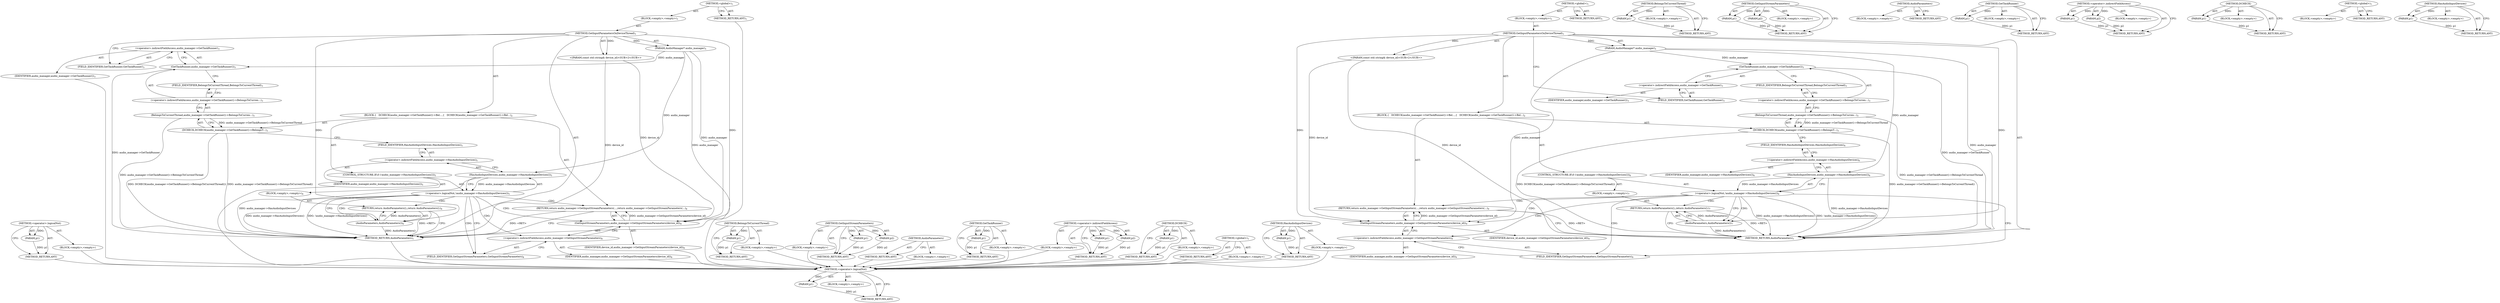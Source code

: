 digraph "HasAudioInputDevices" {
vulnerable_73 [label=<(METHOD,&lt;operator&gt;.logicalNot)>];
vulnerable_74 [label=<(PARAM,p1)>];
vulnerable_75 [label=<(BLOCK,&lt;empty&gt;,&lt;empty&gt;)>];
vulnerable_76 [label=<(METHOD_RETURN,ANY)>];
vulnerable_6 [label=<(METHOD,&lt;global&gt;)<SUB>1</SUB>>];
vulnerable_7 [label=<(BLOCK,&lt;empty&gt;,&lt;empty&gt;)<SUB>1</SUB>>];
vulnerable_8 [label=<(METHOD,GetInputParametersOnDeviceThread)<SUB>1</SUB>>];
vulnerable_9 [label=<(PARAM,AudioManager* audio_manager)<SUB>1</SUB>>];
vulnerable_10 [label="<(PARAM,const std::string&amp; device_id)<SUB>2</SUB>>"];
vulnerable_11 [label=<(BLOCK,{
   DCHECK(audio_manager-&gt;GetTaskRunner()-&gt;Bel...,{
   DCHECK(audio_manager-&gt;GetTaskRunner()-&gt;Bel...)<SUB>2</SUB>>];
vulnerable_12 [label=<(DCHECK,DCHECK(audio_manager-&gt;GetTaskRunner()-&gt;BelongsT...)<SUB>3</SUB>>];
vulnerable_13 [label=<(BelongsToCurrentThread,audio_manager-&gt;GetTaskRunner()-&gt;BelongsToCurren...)<SUB>3</SUB>>];
vulnerable_14 [label=<(&lt;operator&gt;.indirectFieldAccess,audio_manager-&gt;GetTaskRunner()-&gt;BelongsToCurren...)<SUB>3</SUB>>];
vulnerable_15 [label=<(GetTaskRunner,audio_manager-&gt;GetTaskRunner())<SUB>3</SUB>>];
vulnerable_16 [label=<(&lt;operator&gt;.indirectFieldAccess,audio_manager-&gt;GetTaskRunner)<SUB>3</SUB>>];
vulnerable_17 [label=<(IDENTIFIER,audio_manager,audio_manager-&gt;GetTaskRunner())<SUB>3</SUB>>];
vulnerable_18 [label=<(FIELD_IDENTIFIER,GetTaskRunner,GetTaskRunner)<SUB>3</SUB>>];
vulnerable_19 [label=<(FIELD_IDENTIFIER,BelongsToCurrentThread,BelongsToCurrentThread)<SUB>3</SUB>>];
vulnerable_20 [label=<(CONTROL_STRUCTURE,IF,if (!audio_manager-&gt;HasAudioInputDevices()))<SUB>5</SUB>>];
vulnerable_21 [label=<(&lt;operator&gt;.logicalNot,!audio_manager-&gt;HasAudioInputDevices())<SUB>5</SUB>>];
vulnerable_22 [label=<(HasAudioInputDevices,audio_manager-&gt;HasAudioInputDevices())<SUB>5</SUB>>];
vulnerable_23 [label=<(&lt;operator&gt;.indirectFieldAccess,audio_manager-&gt;HasAudioInputDevices)<SUB>5</SUB>>];
vulnerable_24 [label=<(IDENTIFIER,audio_manager,audio_manager-&gt;HasAudioInputDevices())<SUB>5</SUB>>];
vulnerable_25 [label=<(FIELD_IDENTIFIER,HasAudioInputDevices,HasAudioInputDevices)<SUB>5</SUB>>];
vulnerable_26 [label=<(BLOCK,&lt;empty&gt;,&lt;empty&gt;)<SUB>6</SUB>>];
vulnerable_27 [label=<(RETURN,return AudioParameters();,return AudioParameters();)<SUB>6</SUB>>];
vulnerable_28 [label=<(AudioParameters,AudioParameters())<SUB>6</SUB>>];
vulnerable_29 [label=<(RETURN,return audio_manager-&gt;GetInputStreamParameters(...,return audio_manager-&gt;GetInputStreamParameters(...)<SUB>8</SUB>>];
vulnerable_30 [label=<(GetInputStreamParameters,audio_manager-&gt;GetInputStreamParameters(device_id))<SUB>8</SUB>>];
vulnerable_31 [label=<(&lt;operator&gt;.indirectFieldAccess,audio_manager-&gt;GetInputStreamParameters)<SUB>8</SUB>>];
vulnerable_32 [label=<(IDENTIFIER,audio_manager,audio_manager-&gt;GetInputStreamParameters(device_id))<SUB>8</SUB>>];
vulnerable_33 [label=<(FIELD_IDENTIFIER,GetInputStreamParameters,GetInputStreamParameters)<SUB>8</SUB>>];
vulnerable_34 [label=<(IDENTIFIER,device_id,audio_manager-&gt;GetInputStreamParameters(device_id))<SUB>8</SUB>>];
vulnerable_35 [label=<(METHOD_RETURN,AudioParameters)<SUB>1</SUB>>];
vulnerable_37 [label=<(METHOD_RETURN,ANY)<SUB>1</SUB>>];
vulnerable_60 [label=<(METHOD,BelongsToCurrentThread)>];
vulnerable_61 [label=<(PARAM,p1)>];
vulnerable_62 [label=<(BLOCK,&lt;empty&gt;,&lt;empty&gt;)>];
vulnerable_63 [label=<(METHOD_RETURN,ANY)>];
vulnerable_84 [label=<(METHOD,GetInputStreamParameters)>];
vulnerable_85 [label=<(PARAM,p1)>];
vulnerable_86 [label=<(PARAM,p2)>];
vulnerable_87 [label=<(BLOCK,&lt;empty&gt;,&lt;empty&gt;)>];
vulnerable_88 [label=<(METHOD_RETURN,ANY)>];
vulnerable_81 [label=<(METHOD,AudioParameters)>];
vulnerable_82 [label=<(BLOCK,&lt;empty&gt;,&lt;empty&gt;)>];
vulnerable_83 [label=<(METHOD_RETURN,ANY)>];
vulnerable_69 [label=<(METHOD,GetTaskRunner)>];
vulnerable_70 [label=<(PARAM,p1)>];
vulnerable_71 [label=<(BLOCK,&lt;empty&gt;,&lt;empty&gt;)>];
vulnerable_72 [label=<(METHOD_RETURN,ANY)>];
vulnerable_64 [label=<(METHOD,&lt;operator&gt;.indirectFieldAccess)>];
vulnerable_65 [label=<(PARAM,p1)>];
vulnerable_66 [label=<(PARAM,p2)>];
vulnerable_67 [label=<(BLOCK,&lt;empty&gt;,&lt;empty&gt;)>];
vulnerable_68 [label=<(METHOD_RETURN,ANY)>];
vulnerable_56 [label=<(METHOD,DCHECK)>];
vulnerable_57 [label=<(PARAM,p1)>];
vulnerable_58 [label=<(BLOCK,&lt;empty&gt;,&lt;empty&gt;)>];
vulnerable_59 [label=<(METHOD_RETURN,ANY)>];
vulnerable_50 [label=<(METHOD,&lt;global&gt;)<SUB>1</SUB>>];
vulnerable_51 [label=<(BLOCK,&lt;empty&gt;,&lt;empty&gt;)>];
vulnerable_52 [label=<(METHOD_RETURN,ANY)>];
vulnerable_77 [label=<(METHOD,HasAudioInputDevices)>];
vulnerable_78 [label=<(PARAM,p1)>];
vulnerable_79 [label=<(BLOCK,&lt;empty&gt;,&lt;empty&gt;)>];
vulnerable_80 [label=<(METHOD_RETURN,ANY)>];
fixed_73 [label=<(METHOD,&lt;operator&gt;.logicalNot)>];
fixed_74 [label=<(PARAM,p1)>];
fixed_75 [label=<(BLOCK,&lt;empty&gt;,&lt;empty&gt;)>];
fixed_76 [label=<(METHOD_RETURN,ANY)>];
fixed_6 [label=<(METHOD,&lt;global&gt;)<SUB>1</SUB>>];
fixed_7 [label=<(BLOCK,&lt;empty&gt;,&lt;empty&gt;)<SUB>1</SUB>>];
fixed_8 [label=<(METHOD,GetInputParametersOnDeviceThread)<SUB>1</SUB>>];
fixed_9 [label=<(PARAM,AudioManager* audio_manager)<SUB>1</SUB>>];
fixed_10 [label="<(PARAM,const std::string&amp; device_id)<SUB>2</SUB>>"];
fixed_11 [label=<(BLOCK,{
   DCHECK(audio_manager-&gt;GetTaskRunner()-&gt;Bel...,{
   DCHECK(audio_manager-&gt;GetTaskRunner()-&gt;Bel...)<SUB>2</SUB>>];
fixed_12 [label=<(DCHECK,DCHECK(audio_manager-&gt;GetTaskRunner()-&gt;BelongsT...)<SUB>3</SUB>>];
fixed_13 [label=<(BelongsToCurrentThread,audio_manager-&gt;GetTaskRunner()-&gt;BelongsToCurren...)<SUB>3</SUB>>];
fixed_14 [label=<(&lt;operator&gt;.indirectFieldAccess,audio_manager-&gt;GetTaskRunner()-&gt;BelongsToCurren...)<SUB>3</SUB>>];
fixed_15 [label=<(GetTaskRunner,audio_manager-&gt;GetTaskRunner())<SUB>3</SUB>>];
fixed_16 [label=<(&lt;operator&gt;.indirectFieldAccess,audio_manager-&gt;GetTaskRunner)<SUB>3</SUB>>];
fixed_17 [label=<(IDENTIFIER,audio_manager,audio_manager-&gt;GetTaskRunner())<SUB>3</SUB>>];
fixed_18 [label=<(FIELD_IDENTIFIER,GetTaskRunner,GetTaskRunner)<SUB>3</SUB>>];
fixed_19 [label=<(FIELD_IDENTIFIER,BelongsToCurrentThread,BelongsToCurrentThread)<SUB>3</SUB>>];
fixed_20 [label=<(CONTROL_STRUCTURE,IF,if (!audio_manager-&gt;HasAudioInputDevices()))<SUB>6</SUB>>];
fixed_21 [label=<(&lt;operator&gt;.logicalNot,!audio_manager-&gt;HasAudioInputDevices())<SUB>6</SUB>>];
fixed_22 [label=<(HasAudioInputDevices,audio_manager-&gt;HasAudioInputDevices())<SUB>6</SUB>>];
fixed_23 [label=<(&lt;operator&gt;.indirectFieldAccess,audio_manager-&gt;HasAudioInputDevices)<SUB>6</SUB>>];
fixed_24 [label=<(IDENTIFIER,audio_manager,audio_manager-&gt;HasAudioInputDevices())<SUB>6</SUB>>];
fixed_25 [label=<(FIELD_IDENTIFIER,HasAudioInputDevices,HasAudioInputDevices)<SUB>6</SUB>>];
fixed_26 [label=<(BLOCK,&lt;empty&gt;,&lt;empty&gt;)<SUB>7</SUB>>];
fixed_27 [label=<(RETURN,return AudioParameters();,return AudioParameters();)<SUB>7</SUB>>];
fixed_28 [label=<(AudioParameters,AudioParameters())<SUB>7</SUB>>];
fixed_29 [label=<(RETURN,return audio_manager-&gt;GetInputStreamParameters(...,return audio_manager-&gt;GetInputStreamParameters(...)<SUB>9</SUB>>];
fixed_30 [label=<(GetInputStreamParameters,audio_manager-&gt;GetInputStreamParameters(device_id))<SUB>9</SUB>>];
fixed_31 [label=<(&lt;operator&gt;.indirectFieldAccess,audio_manager-&gt;GetInputStreamParameters)<SUB>9</SUB>>];
fixed_32 [label=<(IDENTIFIER,audio_manager,audio_manager-&gt;GetInputStreamParameters(device_id))<SUB>9</SUB>>];
fixed_33 [label=<(FIELD_IDENTIFIER,GetInputStreamParameters,GetInputStreamParameters)<SUB>9</SUB>>];
fixed_34 [label=<(IDENTIFIER,device_id,audio_manager-&gt;GetInputStreamParameters(device_id))<SUB>9</SUB>>];
fixed_35 [label=<(METHOD_RETURN,AudioParameters)<SUB>1</SUB>>];
fixed_37 [label=<(METHOD_RETURN,ANY)<SUB>1</SUB>>];
fixed_60 [label=<(METHOD,BelongsToCurrentThread)>];
fixed_61 [label=<(PARAM,p1)>];
fixed_62 [label=<(BLOCK,&lt;empty&gt;,&lt;empty&gt;)>];
fixed_63 [label=<(METHOD_RETURN,ANY)>];
fixed_84 [label=<(METHOD,GetInputStreamParameters)>];
fixed_85 [label=<(PARAM,p1)>];
fixed_86 [label=<(PARAM,p2)>];
fixed_87 [label=<(BLOCK,&lt;empty&gt;,&lt;empty&gt;)>];
fixed_88 [label=<(METHOD_RETURN,ANY)>];
fixed_81 [label=<(METHOD,AudioParameters)>];
fixed_82 [label=<(BLOCK,&lt;empty&gt;,&lt;empty&gt;)>];
fixed_83 [label=<(METHOD_RETURN,ANY)>];
fixed_69 [label=<(METHOD,GetTaskRunner)>];
fixed_70 [label=<(PARAM,p1)>];
fixed_71 [label=<(BLOCK,&lt;empty&gt;,&lt;empty&gt;)>];
fixed_72 [label=<(METHOD_RETURN,ANY)>];
fixed_64 [label=<(METHOD,&lt;operator&gt;.indirectFieldAccess)>];
fixed_65 [label=<(PARAM,p1)>];
fixed_66 [label=<(PARAM,p2)>];
fixed_67 [label=<(BLOCK,&lt;empty&gt;,&lt;empty&gt;)>];
fixed_68 [label=<(METHOD_RETURN,ANY)>];
fixed_56 [label=<(METHOD,DCHECK)>];
fixed_57 [label=<(PARAM,p1)>];
fixed_58 [label=<(BLOCK,&lt;empty&gt;,&lt;empty&gt;)>];
fixed_59 [label=<(METHOD_RETURN,ANY)>];
fixed_50 [label=<(METHOD,&lt;global&gt;)<SUB>1</SUB>>];
fixed_51 [label=<(BLOCK,&lt;empty&gt;,&lt;empty&gt;)>];
fixed_52 [label=<(METHOD_RETURN,ANY)>];
fixed_77 [label=<(METHOD,HasAudioInputDevices)>];
fixed_78 [label=<(PARAM,p1)>];
fixed_79 [label=<(BLOCK,&lt;empty&gt;,&lt;empty&gt;)>];
fixed_80 [label=<(METHOD_RETURN,ANY)>];
vulnerable_73 -> vulnerable_74  [key=0, label="AST: "];
vulnerable_73 -> vulnerable_74  [key=1, label="DDG: "];
vulnerable_73 -> vulnerable_75  [key=0, label="AST: "];
vulnerable_73 -> vulnerable_76  [key=0, label="AST: "];
vulnerable_73 -> vulnerable_76  [key=1, label="CFG: "];
vulnerable_74 -> vulnerable_76  [key=0, label="DDG: p1"];
vulnerable_75 -> fixed_73  [key=0];
vulnerable_76 -> fixed_73  [key=0];
vulnerable_6 -> vulnerable_7  [key=0, label="AST: "];
vulnerable_6 -> vulnerable_37  [key=0, label="AST: "];
vulnerable_6 -> vulnerable_37  [key=1, label="CFG: "];
vulnerable_7 -> vulnerable_8  [key=0, label="AST: "];
vulnerable_8 -> vulnerable_9  [key=0, label="AST: "];
vulnerable_8 -> vulnerable_9  [key=1, label="DDG: "];
vulnerable_8 -> vulnerable_10  [key=0, label="AST: "];
vulnerable_8 -> vulnerable_10  [key=1, label="DDG: "];
vulnerable_8 -> vulnerable_11  [key=0, label="AST: "];
vulnerable_8 -> vulnerable_35  [key=0, label="AST: "];
vulnerable_8 -> vulnerable_18  [key=0, label="CFG: "];
vulnerable_8 -> vulnerable_30  [key=0, label="DDG: "];
vulnerable_8 -> vulnerable_28  [key=0, label="DDG: "];
vulnerable_9 -> vulnerable_35  [key=0, label="DDG: audio_manager"];
vulnerable_9 -> vulnerable_30  [key=0, label="DDG: audio_manager"];
vulnerable_9 -> vulnerable_22  [key=0, label="DDG: audio_manager"];
vulnerable_9 -> vulnerable_15  [key=0, label="DDG: audio_manager"];
vulnerable_10 -> vulnerable_35  [key=0, label="DDG: device_id"];
vulnerable_10 -> vulnerable_30  [key=0, label="DDG: device_id"];
vulnerable_11 -> vulnerable_12  [key=0, label="AST: "];
vulnerable_11 -> vulnerable_20  [key=0, label="AST: "];
vulnerable_11 -> vulnerable_29  [key=0, label="AST: "];
vulnerable_12 -> vulnerable_13  [key=0, label="AST: "];
vulnerable_12 -> vulnerable_25  [key=0, label="CFG: "];
vulnerable_12 -> vulnerable_35  [key=0, label="DDG: audio_manager-&gt;GetTaskRunner()-&gt;BelongsToCurrentThread()"];
vulnerable_12 -> vulnerable_35  [key=1, label="DDG: DCHECK(audio_manager-&gt;GetTaskRunner()-&gt;BelongsToCurrentThread())"];
vulnerable_13 -> vulnerable_14  [key=0, label="AST: "];
vulnerable_13 -> vulnerable_12  [key=0, label="CFG: "];
vulnerable_13 -> vulnerable_12  [key=1, label="DDG: audio_manager-&gt;GetTaskRunner()-&gt;BelongsToCurrentThread"];
vulnerable_13 -> vulnerable_35  [key=0, label="DDG: audio_manager-&gt;GetTaskRunner()-&gt;BelongsToCurrentThread"];
vulnerable_14 -> vulnerable_15  [key=0, label="AST: "];
vulnerable_14 -> vulnerable_19  [key=0, label="AST: "];
vulnerable_14 -> vulnerable_13  [key=0, label="CFG: "];
vulnerable_15 -> vulnerable_16  [key=0, label="AST: "];
vulnerable_15 -> vulnerable_19  [key=0, label="CFG: "];
vulnerable_15 -> vulnerable_35  [key=0, label="DDG: audio_manager-&gt;GetTaskRunner"];
vulnerable_16 -> vulnerable_17  [key=0, label="AST: "];
vulnerable_16 -> vulnerable_18  [key=0, label="AST: "];
vulnerable_16 -> vulnerable_15  [key=0, label="CFG: "];
vulnerable_17 -> fixed_73  [key=0];
vulnerable_18 -> vulnerable_16  [key=0, label="CFG: "];
vulnerable_19 -> vulnerable_14  [key=0, label="CFG: "];
vulnerable_20 -> vulnerable_21  [key=0, label="AST: "];
vulnerable_20 -> vulnerable_26  [key=0, label="AST: "];
vulnerable_21 -> vulnerable_22  [key=0, label="AST: "];
vulnerable_21 -> vulnerable_28  [key=0, label="CFG: "];
vulnerable_21 -> vulnerable_28  [key=1, label="CDG: "];
vulnerable_21 -> vulnerable_33  [key=0, label="CFG: "];
vulnerable_21 -> vulnerable_33  [key=1, label="CDG: "];
vulnerable_21 -> vulnerable_35  [key=0, label="DDG: audio_manager-&gt;HasAudioInputDevices()"];
vulnerable_21 -> vulnerable_35  [key=1, label="DDG: !audio_manager-&gt;HasAudioInputDevices()"];
vulnerable_21 -> vulnerable_30  [key=0, label="CDG: "];
vulnerable_21 -> vulnerable_29  [key=0, label="CDG: "];
vulnerable_21 -> vulnerable_27  [key=0, label="CDG: "];
vulnerable_21 -> vulnerable_31  [key=0, label="CDG: "];
vulnerable_22 -> vulnerable_23  [key=0, label="AST: "];
vulnerable_22 -> vulnerable_21  [key=0, label="CFG: "];
vulnerable_22 -> vulnerable_21  [key=1, label="DDG: audio_manager-&gt;HasAudioInputDevices"];
vulnerable_22 -> vulnerable_35  [key=0, label="DDG: audio_manager-&gt;HasAudioInputDevices"];
vulnerable_23 -> vulnerable_24  [key=0, label="AST: "];
vulnerable_23 -> vulnerable_25  [key=0, label="AST: "];
vulnerable_23 -> vulnerable_22  [key=0, label="CFG: "];
vulnerable_24 -> fixed_73  [key=0];
vulnerable_25 -> vulnerable_23  [key=0, label="CFG: "];
vulnerable_26 -> vulnerable_27  [key=0, label="AST: "];
vulnerable_27 -> vulnerable_28  [key=0, label="AST: "];
vulnerable_27 -> vulnerable_35  [key=0, label="CFG: "];
vulnerable_27 -> vulnerable_35  [key=1, label="DDG: &lt;RET&gt;"];
vulnerable_28 -> vulnerable_27  [key=0, label="CFG: "];
vulnerable_28 -> vulnerable_27  [key=1, label="DDG: AudioParameters()"];
vulnerable_28 -> vulnerable_35  [key=0, label="DDG: AudioParameters()"];
vulnerable_29 -> vulnerable_30  [key=0, label="AST: "];
vulnerable_29 -> vulnerable_35  [key=0, label="CFG: "];
vulnerable_29 -> vulnerable_35  [key=1, label="DDG: &lt;RET&gt;"];
vulnerable_30 -> vulnerable_31  [key=0, label="AST: "];
vulnerable_30 -> vulnerable_34  [key=0, label="AST: "];
vulnerable_30 -> vulnerable_29  [key=0, label="CFG: "];
vulnerable_30 -> vulnerable_29  [key=1, label="DDG: audio_manager-&gt;GetInputStreamParameters(device_id)"];
vulnerable_31 -> vulnerable_32  [key=0, label="AST: "];
vulnerable_31 -> vulnerable_33  [key=0, label="AST: "];
vulnerable_31 -> vulnerable_30  [key=0, label="CFG: "];
vulnerable_32 -> fixed_73  [key=0];
vulnerable_33 -> vulnerable_31  [key=0, label="CFG: "];
vulnerable_34 -> fixed_73  [key=0];
vulnerable_35 -> fixed_73  [key=0];
vulnerable_37 -> fixed_73  [key=0];
vulnerable_60 -> vulnerable_61  [key=0, label="AST: "];
vulnerable_60 -> vulnerable_61  [key=1, label="DDG: "];
vulnerable_60 -> vulnerable_62  [key=0, label="AST: "];
vulnerable_60 -> vulnerable_63  [key=0, label="AST: "];
vulnerable_60 -> vulnerable_63  [key=1, label="CFG: "];
vulnerable_61 -> vulnerable_63  [key=0, label="DDG: p1"];
vulnerable_62 -> fixed_73  [key=0];
vulnerable_63 -> fixed_73  [key=0];
vulnerable_84 -> vulnerable_85  [key=0, label="AST: "];
vulnerable_84 -> vulnerable_85  [key=1, label="DDG: "];
vulnerable_84 -> vulnerable_87  [key=0, label="AST: "];
vulnerable_84 -> vulnerable_86  [key=0, label="AST: "];
vulnerable_84 -> vulnerable_86  [key=1, label="DDG: "];
vulnerable_84 -> vulnerable_88  [key=0, label="AST: "];
vulnerable_84 -> vulnerable_88  [key=1, label="CFG: "];
vulnerable_85 -> vulnerable_88  [key=0, label="DDG: p1"];
vulnerable_86 -> vulnerable_88  [key=0, label="DDG: p2"];
vulnerable_87 -> fixed_73  [key=0];
vulnerable_88 -> fixed_73  [key=0];
vulnerable_81 -> vulnerable_82  [key=0, label="AST: "];
vulnerable_81 -> vulnerable_83  [key=0, label="AST: "];
vulnerable_81 -> vulnerable_83  [key=1, label="CFG: "];
vulnerable_82 -> fixed_73  [key=0];
vulnerable_83 -> fixed_73  [key=0];
vulnerable_69 -> vulnerable_70  [key=0, label="AST: "];
vulnerable_69 -> vulnerable_70  [key=1, label="DDG: "];
vulnerable_69 -> vulnerable_71  [key=0, label="AST: "];
vulnerable_69 -> vulnerable_72  [key=0, label="AST: "];
vulnerable_69 -> vulnerable_72  [key=1, label="CFG: "];
vulnerable_70 -> vulnerable_72  [key=0, label="DDG: p1"];
vulnerable_71 -> fixed_73  [key=0];
vulnerable_72 -> fixed_73  [key=0];
vulnerable_64 -> vulnerable_65  [key=0, label="AST: "];
vulnerable_64 -> vulnerable_65  [key=1, label="DDG: "];
vulnerable_64 -> vulnerable_67  [key=0, label="AST: "];
vulnerable_64 -> vulnerable_66  [key=0, label="AST: "];
vulnerable_64 -> vulnerable_66  [key=1, label="DDG: "];
vulnerable_64 -> vulnerable_68  [key=0, label="AST: "];
vulnerable_64 -> vulnerable_68  [key=1, label="CFG: "];
vulnerable_65 -> vulnerable_68  [key=0, label="DDG: p1"];
vulnerable_66 -> vulnerable_68  [key=0, label="DDG: p2"];
vulnerable_67 -> fixed_73  [key=0];
vulnerable_68 -> fixed_73  [key=0];
vulnerable_56 -> vulnerable_57  [key=0, label="AST: "];
vulnerable_56 -> vulnerable_57  [key=1, label="DDG: "];
vulnerable_56 -> vulnerable_58  [key=0, label="AST: "];
vulnerable_56 -> vulnerable_59  [key=0, label="AST: "];
vulnerable_56 -> vulnerable_59  [key=1, label="CFG: "];
vulnerable_57 -> vulnerable_59  [key=0, label="DDG: p1"];
vulnerable_58 -> fixed_73  [key=0];
vulnerable_59 -> fixed_73  [key=0];
vulnerable_50 -> vulnerable_51  [key=0, label="AST: "];
vulnerable_50 -> vulnerable_52  [key=0, label="AST: "];
vulnerable_50 -> vulnerable_52  [key=1, label="CFG: "];
vulnerable_51 -> fixed_73  [key=0];
vulnerable_52 -> fixed_73  [key=0];
vulnerable_77 -> vulnerable_78  [key=0, label="AST: "];
vulnerable_77 -> vulnerable_78  [key=1, label="DDG: "];
vulnerable_77 -> vulnerable_79  [key=0, label="AST: "];
vulnerable_77 -> vulnerable_80  [key=0, label="AST: "];
vulnerable_77 -> vulnerable_80  [key=1, label="CFG: "];
vulnerable_78 -> vulnerable_80  [key=0, label="DDG: p1"];
vulnerable_79 -> fixed_73  [key=0];
vulnerable_80 -> fixed_73  [key=0];
fixed_73 -> fixed_74  [key=0, label="AST: "];
fixed_73 -> fixed_74  [key=1, label="DDG: "];
fixed_73 -> fixed_75  [key=0, label="AST: "];
fixed_73 -> fixed_76  [key=0, label="AST: "];
fixed_73 -> fixed_76  [key=1, label="CFG: "];
fixed_74 -> fixed_76  [key=0, label="DDG: p1"];
fixed_6 -> fixed_7  [key=0, label="AST: "];
fixed_6 -> fixed_37  [key=0, label="AST: "];
fixed_6 -> fixed_37  [key=1, label="CFG: "];
fixed_7 -> fixed_8  [key=0, label="AST: "];
fixed_8 -> fixed_9  [key=0, label="AST: "];
fixed_8 -> fixed_9  [key=1, label="DDG: "];
fixed_8 -> fixed_10  [key=0, label="AST: "];
fixed_8 -> fixed_10  [key=1, label="DDG: "];
fixed_8 -> fixed_11  [key=0, label="AST: "];
fixed_8 -> fixed_35  [key=0, label="AST: "];
fixed_8 -> fixed_18  [key=0, label="CFG: "];
fixed_8 -> fixed_30  [key=0, label="DDG: "];
fixed_8 -> fixed_28  [key=0, label="DDG: "];
fixed_9 -> fixed_35  [key=0, label="DDG: audio_manager"];
fixed_9 -> fixed_30  [key=0, label="DDG: audio_manager"];
fixed_9 -> fixed_22  [key=0, label="DDG: audio_manager"];
fixed_9 -> fixed_15  [key=0, label="DDG: audio_manager"];
fixed_10 -> fixed_35  [key=0, label="DDG: device_id"];
fixed_10 -> fixed_30  [key=0, label="DDG: device_id"];
fixed_11 -> fixed_12  [key=0, label="AST: "];
fixed_11 -> fixed_20  [key=0, label="AST: "];
fixed_11 -> fixed_29  [key=0, label="AST: "];
fixed_12 -> fixed_13  [key=0, label="AST: "];
fixed_12 -> fixed_25  [key=0, label="CFG: "];
fixed_12 -> fixed_35  [key=0, label="DDG: audio_manager-&gt;GetTaskRunner()-&gt;BelongsToCurrentThread()"];
fixed_12 -> fixed_35  [key=1, label="DDG: DCHECK(audio_manager-&gt;GetTaskRunner()-&gt;BelongsToCurrentThread())"];
fixed_13 -> fixed_14  [key=0, label="AST: "];
fixed_13 -> fixed_12  [key=0, label="CFG: "];
fixed_13 -> fixed_12  [key=1, label="DDG: audio_manager-&gt;GetTaskRunner()-&gt;BelongsToCurrentThread"];
fixed_13 -> fixed_35  [key=0, label="DDG: audio_manager-&gt;GetTaskRunner()-&gt;BelongsToCurrentThread"];
fixed_14 -> fixed_15  [key=0, label="AST: "];
fixed_14 -> fixed_19  [key=0, label="AST: "];
fixed_14 -> fixed_13  [key=0, label="CFG: "];
fixed_15 -> fixed_16  [key=0, label="AST: "];
fixed_15 -> fixed_19  [key=0, label="CFG: "];
fixed_15 -> fixed_35  [key=0, label="DDG: audio_manager-&gt;GetTaskRunner"];
fixed_16 -> fixed_17  [key=0, label="AST: "];
fixed_16 -> fixed_18  [key=0, label="AST: "];
fixed_16 -> fixed_15  [key=0, label="CFG: "];
fixed_18 -> fixed_16  [key=0, label="CFG: "];
fixed_19 -> fixed_14  [key=0, label="CFG: "];
fixed_20 -> fixed_21  [key=0, label="AST: "];
fixed_20 -> fixed_26  [key=0, label="AST: "];
fixed_21 -> fixed_22  [key=0, label="AST: "];
fixed_21 -> fixed_28  [key=0, label="CFG: "];
fixed_21 -> fixed_28  [key=1, label="CDG: "];
fixed_21 -> fixed_33  [key=0, label="CFG: "];
fixed_21 -> fixed_33  [key=1, label="CDG: "];
fixed_21 -> fixed_35  [key=0, label="DDG: audio_manager-&gt;HasAudioInputDevices()"];
fixed_21 -> fixed_35  [key=1, label="DDG: !audio_manager-&gt;HasAudioInputDevices()"];
fixed_21 -> fixed_30  [key=0, label="CDG: "];
fixed_21 -> fixed_29  [key=0, label="CDG: "];
fixed_21 -> fixed_27  [key=0, label="CDG: "];
fixed_21 -> fixed_31  [key=0, label="CDG: "];
fixed_22 -> fixed_23  [key=0, label="AST: "];
fixed_22 -> fixed_21  [key=0, label="CFG: "];
fixed_22 -> fixed_21  [key=1, label="DDG: audio_manager-&gt;HasAudioInputDevices"];
fixed_22 -> fixed_35  [key=0, label="DDG: audio_manager-&gt;HasAudioInputDevices"];
fixed_23 -> fixed_24  [key=0, label="AST: "];
fixed_23 -> fixed_25  [key=0, label="AST: "];
fixed_23 -> fixed_22  [key=0, label="CFG: "];
fixed_25 -> fixed_23  [key=0, label="CFG: "];
fixed_26 -> fixed_27  [key=0, label="AST: "];
fixed_27 -> fixed_28  [key=0, label="AST: "];
fixed_27 -> fixed_35  [key=0, label="CFG: "];
fixed_27 -> fixed_35  [key=1, label="DDG: &lt;RET&gt;"];
fixed_28 -> fixed_27  [key=0, label="CFG: "];
fixed_28 -> fixed_27  [key=1, label="DDG: AudioParameters()"];
fixed_28 -> fixed_35  [key=0, label="DDG: AudioParameters()"];
fixed_29 -> fixed_30  [key=0, label="AST: "];
fixed_29 -> fixed_35  [key=0, label="CFG: "];
fixed_29 -> fixed_35  [key=1, label="DDG: &lt;RET&gt;"];
fixed_30 -> fixed_31  [key=0, label="AST: "];
fixed_30 -> fixed_34  [key=0, label="AST: "];
fixed_30 -> fixed_29  [key=0, label="CFG: "];
fixed_30 -> fixed_29  [key=1, label="DDG: audio_manager-&gt;GetInputStreamParameters(device_id)"];
fixed_31 -> fixed_32  [key=0, label="AST: "];
fixed_31 -> fixed_33  [key=0, label="AST: "];
fixed_31 -> fixed_30  [key=0, label="CFG: "];
fixed_33 -> fixed_31  [key=0, label="CFG: "];
fixed_60 -> fixed_61  [key=0, label="AST: "];
fixed_60 -> fixed_61  [key=1, label="DDG: "];
fixed_60 -> fixed_62  [key=0, label="AST: "];
fixed_60 -> fixed_63  [key=0, label="AST: "];
fixed_60 -> fixed_63  [key=1, label="CFG: "];
fixed_61 -> fixed_63  [key=0, label="DDG: p1"];
fixed_84 -> fixed_85  [key=0, label="AST: "];
fixed_84 -> fixed_85  [key=1, label="DDG: "];
fixed_84 -> fixed_87  [key=0, label="AST: "];
fixed_84 -> fixed_86  [key=0, label="AST: "];
fixed_84 -> fixed_86  [key=1, label="DDG: "];
fixed_84 -> fixed_88  [key=0, label="AST: "];
fixed_84 -> fixed_88  [key=1, label="CFG: "];
fixed_85 -> fixed_88  [key=0, label="DDG: p1"];
fixed_86 -> fixed_88  [key=0, label="DDG: p2"];
fixed_81 -> fixed_82  [key=0, label="AST: "];
fixed_81 -> fixed_83  [key=0, label="AST: "];
fixed_81 -> fixed_83  [key=1, label="CFG: "];
fixed_69 -> fixed_70  [key=0, label="AST: "];
fixed_69 -> fixed_70  [key=1, label="DDG: "];
fixed_69 -> fixed_71  [key=0, label="AST: "];
fixed_69 -> fixed_72  [key=0, label="AST: "];
fixed_69 -> fixed_72  [key=1, label="CFG: "];
fixed_70 -> fixed_72  [key=0, label="DDG: p1"];
fixed_64 -> fixed_65  [key=0, label="AST: "];
fixed_64 -> fixed_65  [key=1, label="DDG: "];
fixed_64 -> fixed_67  [key=0, label="AST: "];
fixed_64 -> fixed_66  [key=0, label="AST: "];
fixed_64 -> fixed_66  [key=1, label="DDG: "];
fixed_64 -> fixed_68  [key=0, label="AST: "];
fixed_64 -> fixed_68  [key=1, label="CFG: "];
fixed_65 -> fixed_68  [key=0, label="DDG: p1"];
fixed_66 -> fixed_68  [key=0, label="DDG: p2"];
fixed_56 -> fixed_57  [key=0, label="AST: "];
fixed_56 -> fixed_57  [key=1, label="DDG: "];
fixed_56 -> fixed_58  [key=0, label="AST: "];
fixed_56 -> fixed_59  [key=0, label="AST: "];
fixed_56 -> fixed_59  [key=1, label="CFG: "];
fixed_57 -> fixed_59  [key=0, label="DDG: p1"];
fixed_50 -> fixed_51  [key=0, label="AST: "];
fixed_50 -> fixed_52  [key=0, label="AST: "];
fixed_50 -> fixed_52  [key=1, label="CFG: "];
fixed_77 -> fixed_78  [key=0, label="AST: "];
fixed_77 -> fixed_78  [key=1, label="DDG: "];
fixed_77 -> fixed_79  [key=0, label="AST: "];
fixed_77 -> fixed_80  [key=0, label="AST: "];
fixed_77 -> fixed_80  [key=1, label="CFG: "];
fixed_78 -> fixed_80  [key=0, label="DDG: p1"];
}
